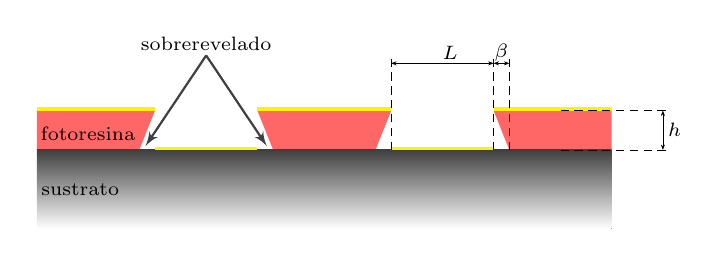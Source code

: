 \begin{tikzpicture}
	\node (A) at (0,0) {};
	\node (AA) at (-0.2,0.5) {};
	\node (B) at (0,0.5) {};
	\node (C) at (1.5,0.5) {};
	\node (D) at (1.3,0) {};
	\node (E) at (1.3,0.5) {};
	\node (F) at (1.3,0) {};
    

%La Resina
	\node at (-2.9,1.25) {
		\begin{tikzpicture}
		\draw[draw=none,fill=red!60] (A.center) -- (B.center) -- (C.center) -- (D.center) -- (A.center);
		\end{tikzpicture}
		};   	
	\node at (0,1.25) {
		\begin{tikzpicture}
		\draw[draw=none,fill=red!60] (A.center) -- (AA.center) -- (C.center) -- (D.center) -- (A.center);
		\end{tikzpicture}
		};
	\node at (2.9,1.25) {
		\begin{tikzpicture}
		\draw[draw=none,fill=red!60] (A.center) -- (AA.center) -- (E.center) -- (F.center) -- (A.center);
		\end{tikzpicture}
		};  	  	

%Superficie de Silciio
\node at (0,0.5)[on background layer] {
	\begin{tikzpicture}
	\fill[draw=none,top color=darkgray] rectangle (7.3,1);
	\end{tikzpicture}
	};

 %Electrodos
 	\node at (0,1.02) {
 		\begin{tikzpicture}
 		\fill[yellow] rectangle (1.3,0.04);
 		\fill[yellow,xshift=3cm] rectangle (1.3,0.04);
 		\end{tikzpicture}
 	};
 	\node at (0,1.52) {
 		\begin{tikzpicture}
 		\fill[yellow,xshift=-0.1cm] rectangle (1.7,0.04);
 		\fill[yellow,xshift=-2.9cm] rectangle (1.5,0.04);
 		\fill[yellow,xshift=2.9cm] rectangle (1.5,0.04);
 		\end{tikzpicture}
 	};

%Flechas
\tikzstyle{flecha} = [draw,latex'-,color=darkgray, thick]
\draw[flecha] ([yshift=0.55cm,xshift=-0.73cm]B.center) -- ([yshift=1.7cm,xshift=-1.5cm]B.center);
\draw[flecha] ([yshift=0.55cm,xshift=-2.27cm]B.center) -- ([yshift=1.7cm,xshift=-1.5cm]B.center);

%Medidas
\tikzstyle{medida} = [densely dashed,color=black,ultra thin]
\draw[medida] (3,1) -- (4.4,1);
\draw[medida] (3,1.5) -- (4.4,1.5);

\draw[medida] (2.35,1) -- (2.35,2.2);
\draw[medida] (2.15,1) -- (2.15,2.2);
\draw[medida] (0.85,1) -- (0.85,2.2);

\node at ([yshift=1.85cm,xshift=-1.5cm]B.center) {\scriptsize{sobrerevelado}};
\node at ([yshift=0.7cm,xshift=-3cm]B.center) {\scriptsize{fotoresina}};
\node at ([yshift=0cm,xshift=-3.1cm]B.center) {\scriptsize{sustrato}};
\node at (4.45,1.25) {\scriptsize{$h$}};
\node at (1.6,2.23) {\scriptsize{$L$}};
\node  at (2.25,2.23) {\scriptsize{$\beta$}};

\tikzstyle{dimen} = [<->,>={Stealth[scale=0.5]},very thin]
\draw[dimen] (0.85,2.1) -- (2.15,2.1); %L
\draw[dimen] (4.3,1) -- (4.3,1.5); %h
\draw[dimen] (2.15,2.1) -- (2.35,2.1); %beta
%\draw[-{Stealth[scale=5]}] (0,0) -- (1,0);


\end{tikzpicture}